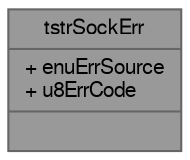 digraph "tstrSockErr"
{
 // LATEX_PDF_SIZE
  bgcolor="transparent";
  edge [fontname=FreeSans,fontsize=10,labelfontname=FreeSans,labelfontsize=10];
  node [fontname=FreeSans,fontsize=10,shape=box,height=0.2,width=0.4];
  Node1 [shape=record,label="{tstrSockErr\n|+ enuErrSource\l+ u8ErrCode\l|}",height=0.2,width=0.4,color="gray40", fillcolor="grey60", style="filled", fontcolor="black",tooltip="Detail about socket failures. Used with get_error_detail."];
}
